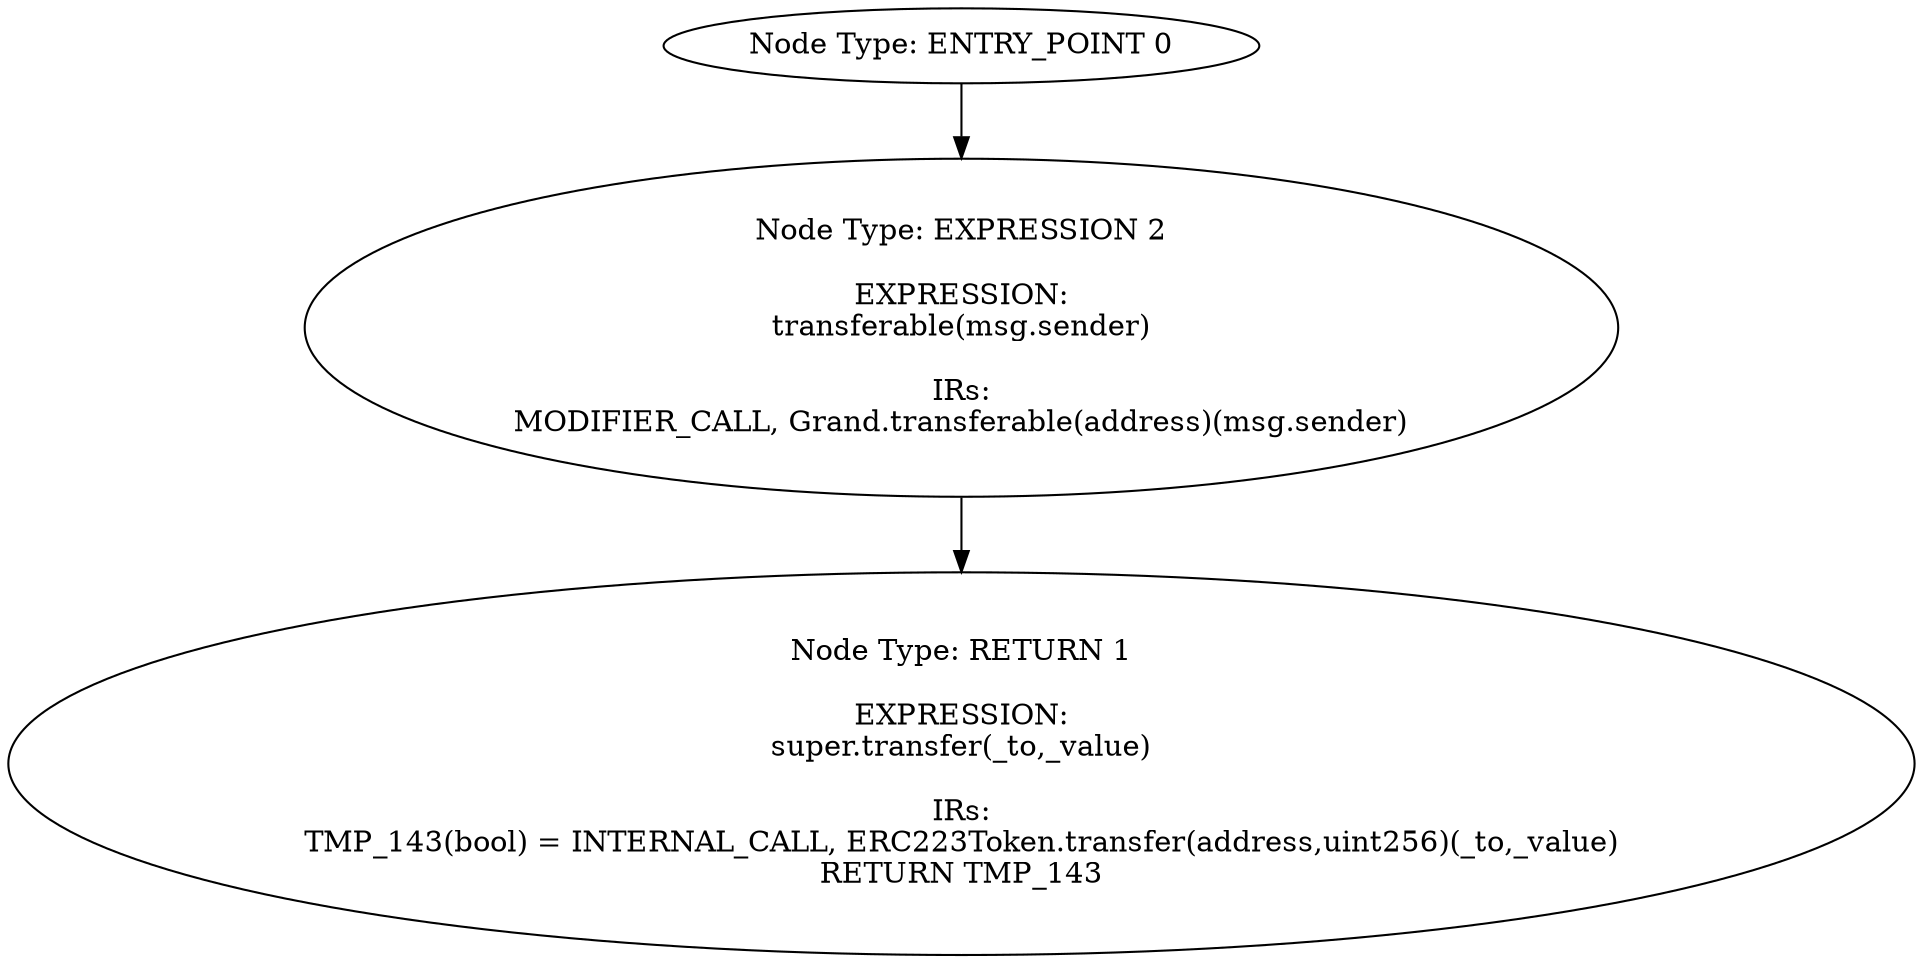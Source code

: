 digraph{
0[label="Node Type: ENTRY_POINT 0
"];
0->2;
1[label="Node Type: RETURN 1

EXPRESSION:
super.transfer(_to,_value)

IRs:
TMP_143(bool) = INTERNAL_CALL, ERC223Token.transfer(address,uint256)(_to,_value)
RETURN TMP_143"];
2[label="Node Type: EXPRESSION 2

EXPRESSION:
transferable(msg.sender)

IRs:
MODIFIER_CALL, Grand.transferable(address)(msg.sender)"];
2->1;
}
